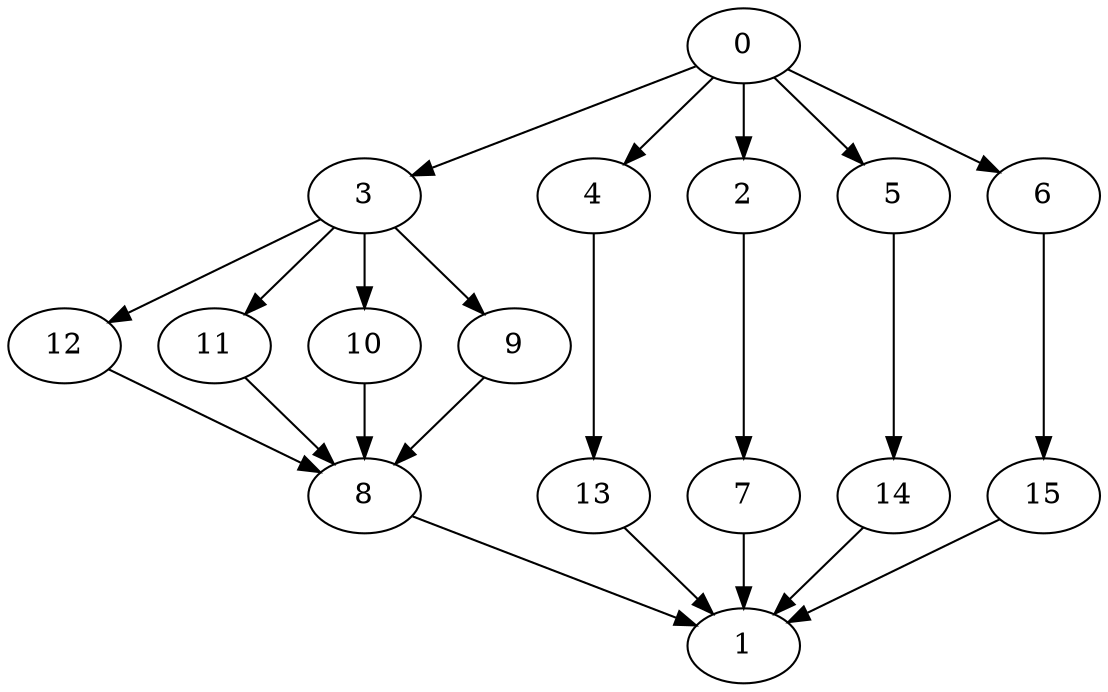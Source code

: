digraph "SeriesParallel-MaxBf-5_Nodes_16_CCR_1.00_WeightType_Random#4" {
	graph ["Duplicate states"=0,
		GraphType=S_P,
		"Max states in OPEN"=0,
		Modes="120000ms; topo-ordered tasks, ; Pruning: task equivalence, fixed order ready list, ; F-value: ; Optimisation: best schedule length (\
SL) optimisation on equal, ",
		NumberOfTasks=16,
		"Pruned using list schedule length"=41102,
		"States removed from OPEN"=0,
		TargetSystem="Homogeneous-6",
		"Time to schedule (ms)"=370,
		"Total idle time"=72,
		"Total schedule length"=52,
		"Total sequential time"=142,
		"Total states created"=63253
	];
	0	["Finish time"=7,
		Processor=0,
		"Start time"=0,
		Weight=7];
	3	["Finish time"=12,
		Processor=0,
		"Start time"=7,
		Weight=5];
	0 -> 3	[Weight=10];
	4	["Finish time"=25,
		Processor=2,
		"Start time"=15,
		Weight=10];
	0 -> 4	[Weight=8];
	2	["Finish time"=26,
		Processor=3,
		"Start time"=14,
		Weight=12];
	0 -> 2	[Weight=7];
	5	["Finish time"=22,
		Processor=4,
		"Start time"=13,
		Weight=9];
	0 -> 5	[Weight=6];
	6	["Finish time"=18,
		Processor=1,
		"Start time"=9,
		Weight=9];
	0 -> 6	[Weight=2];
	12	["Finish time"=30,
		Processor=1,
		"Start time"=18,
		Weight=12];
	3 -> 12	[Weight=4];
	11	["Finish time"=24,
		Processor=0,
		"Start time"=12,
		Weight=12];
	3 -> 11	[Weight=6];
	10	["Finish time"=25,
		Processor=5,
		"Start time"=20,
		Weight=5];
	3 -> 10	[Weight=8];
	9	["Finish time"=29,
		Processor=5,
		"Start time"=25,
		Weight=4];
	3 -> 9	[Weight=5];
	8	["Finish time"=43,
		Processor=1,
		"Start time"=31,
		Weight=12];
	12 -> 8	[Weight=9];
	13	["Finish time"=37,
		Processor=2,
		"Start time"=25,
		Weight=12];
	4 -> 13	[Weight=9];
	11 -> 8	[Weight=4];
	7	["Finish time"=31,
		Processor=3,
		"Start time"=26,
		Weight=5];
	2 -> 7	[Weight=8];
	14	["Finish time"=34,
		Processor=4,
		"Start time"=22,
		Weight=12];
	5 -> 14	[Weight=9];
	10 -> 8	[Weight=6];
	15	["Finish time"=31,
		Processor=0,
		"Start time"=24,
		Weight=7];
	6 -> 15	[Weight=3];
	9 -> 8	[Weight=2];
	1	["Finish time"=52,
		Processor=1,
		"Start time"=43,
		Weight=9];
	8 -> 1	[Weight=9];
	13 -> 1	[Weight=6];
	14 -> 1	[Weight=3];
	15 -> 1	[Weight=8];
	7 -> 1	[Weight=9];
}

